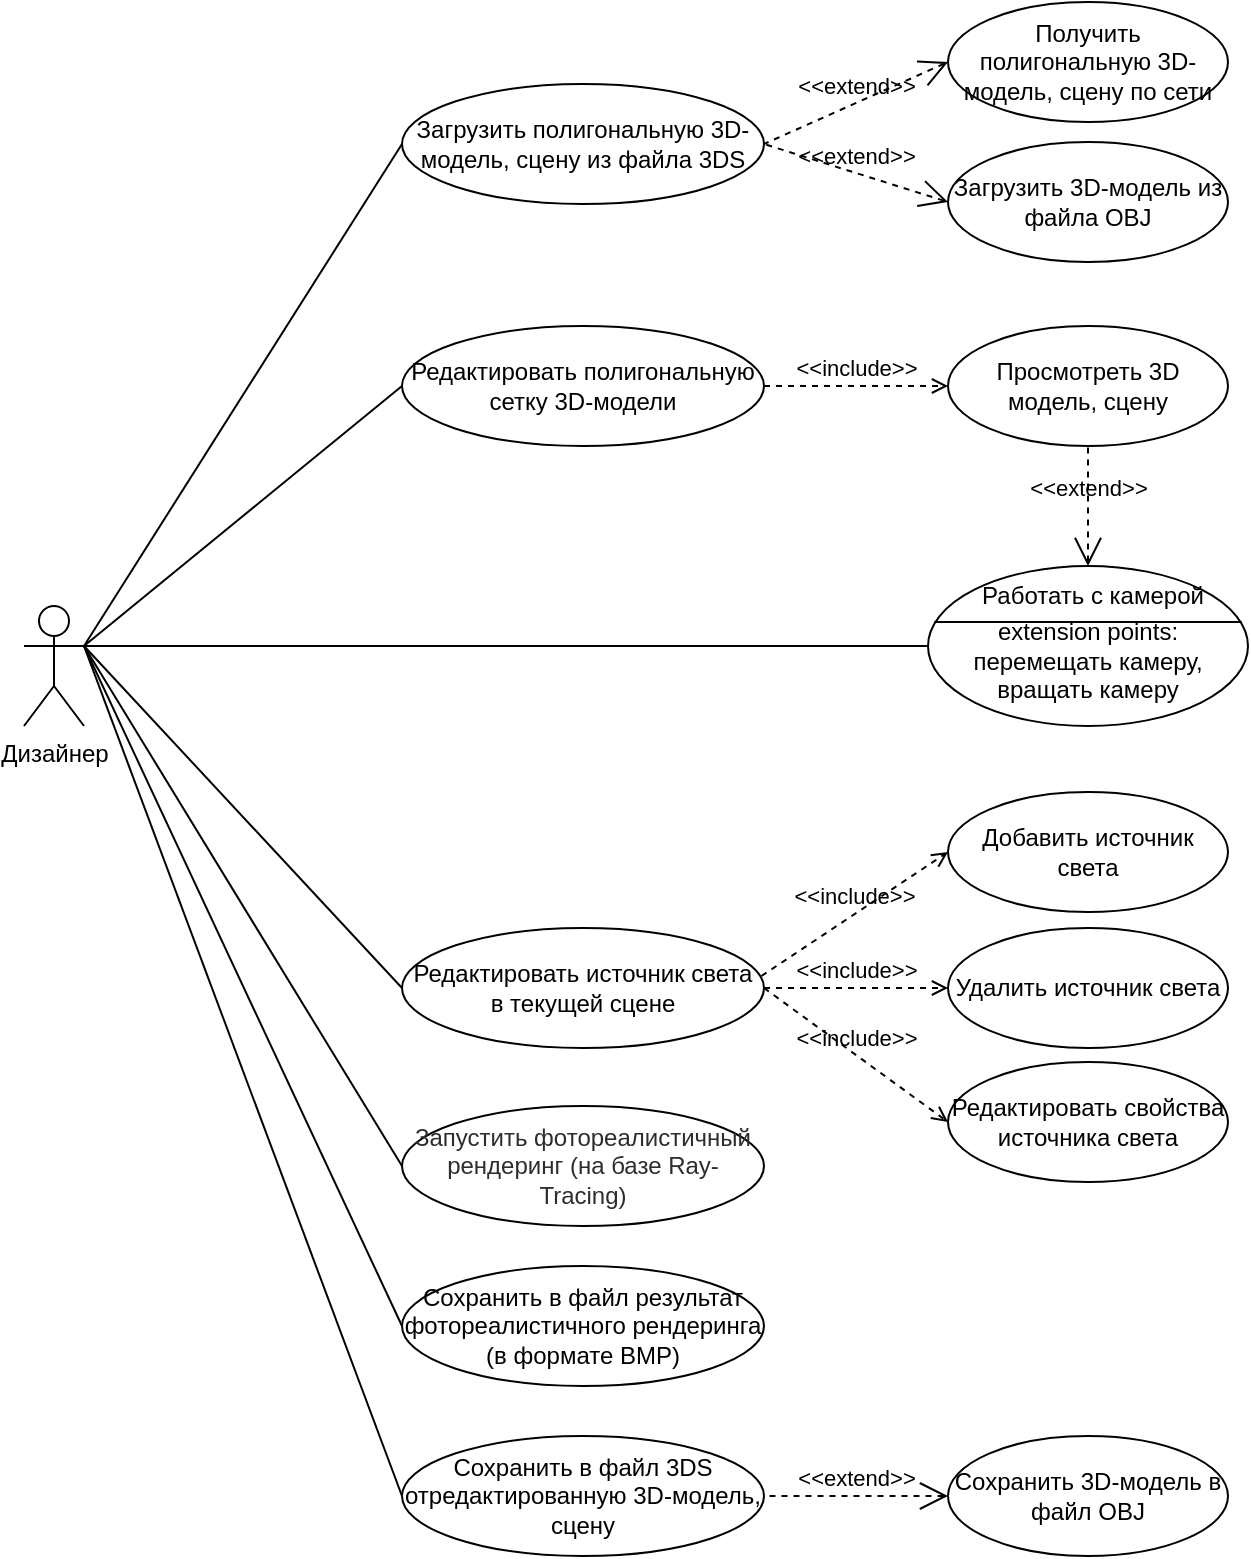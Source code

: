 <mxfile version="14.7.7" type="github">
  <diagram id="TTeWuGK_N1w3ZF10THAs" name="Use case">
    <mxGraphModel dx="868" dy="482" grid="1" gridSize="10" guides="1" tooltips="1" connect="1" arrows="1" fold="1" page="1" pageScale="1" pageWidth="827" pageHeight="1169" math="0" shadow="0">
      <root>
        <mxCell id="0" />
        <mxCell id="1" parent="0" />
        <mxCell id="73fXxVTonlHXJbU47xhf-3" value="Загрузить полигональную 3D-модель, сцену из файла 3DS" style="ellipse;whiteSpace=wrap;html=1;" parent="1" vertex="1">
          <mxGeometry x="239" y="81" width="181" height="60" as="geometry" />
        </mxCell>
        <mxCell id="lbsJYyYk9HFuzPzp5g4X-3" style="edgeStyle=none;rounded=0;orthogonalLoop=1;jettySize=auto;html=1;exitX=1;exitY=0.333;exitDx=0;exitDy=0;exitPerimeter=0;entryX=0;entryY=0.5;entryDx=0;entryDy=0;endArrow=none;endFill=0;" parent="1" source="73fXxVTonlHXJbU47xhf-4" target="73fXxVTonlHXJbU47xhf-3" edge="1">
          <mxGeometry relative="1" as="geometry" />
        </mxCell>
        <mxCell id="lbsJYyYk9HFuzPzp5g4X-4" style="edgeStyle=none;rounded=0;orthogonalLoop=1;jettySize=auto;html=1;exitX=1;exitY=0.333;exitDx=0;exitDy=0;exitPerimeter=0;entryX=0;entryY=0.5;entryDx=0;entryDy=0;endArrow=none;endFill=0;" parent="1" source="73fXxVTonlHXJbU47xhf-4" target="239sjALaaFQrel0IKYAk-21" edge="1">
          <mxGeometry relative="1" as="geometry" />
        </mxCell>
        <mxCell id="lbsJYyYk9HFuzPzp5g4X-7" style="edgeStyle=none;rounded=0;orthogonalLoop=1;jettySize=auto;html=1;exitX=1;exitY=0.333;exitDx=0;exitDy=0;exitPerimeter=0;entryX=0;entryY=0.5;entryDx=0;entryDy=0;endArrow=none;endFill=0;entryPerimeter=0;" parent="1" source="73fXxVTonlHXJbU47xhf-4" target="TU5F-Y49U0o-_bYxD-CY-3" edge="1">
          <mxGeometry relative="1" as="geometry" />
        </mxCell>
        <mxCell id="lbsJYyYk9HFuzPzp5g4X-10" style="edgeStyle=none;rounded=0;orthogonalLoop=1;jettySize=auto;html=1;exitX=1;exitY=0.333;exitDx=0;exitDy=0;exitPerimeter=0;entryX=0;entryY=0.5;entryDx=0;entryDy=0;endArrow=none;endFill=0;" parent="1" source="73fXxVTonlHXJbU47xhf-4" target="239sjALaaFQrel0IKYAk-28" edge="1">
          <mxGeometry relative="1" as="geometry" />
        </mxCell>
        <mxCell id="lbsJYyYk9HFuzPzp5g4X-11" style="edgeStyle=none;rounded=0;orthogonalLoop=1;jettySize=auto;html=1;exitX=1;exitY=0.333;exitDx=0;exitDy=0;exitPerimeter=0;entryX=0;entryY=0.5;entryDx=0;entryDy=0;endArrow=none;endFill=0;" parent="1" source="73fXxVTonlHXJbU47xhf-4" target="239sjALaaFQrel0IKYAk-29" edge="1">
          <mxGeometry relative="1" as="geometry" />
        </mxCell>
        <mxCell id="lbsJYyYk9HFuzPzp5g4X-12" style="edgeStyle=none;rounded=0;orthogonalLoop=1;jettySize=auto;html=1;exitX=1;exitY=0.333;exitDx=0;exitDy=0;exitPerimeter=0;entryX=0;entryY=0.5;entryDx=0;entryDy=0;endArrow=none;endFill=0;" parent="1" source="73fXxVTonlHXJbU47xhf-4" target="239sjALaaFQrel0IKYAk-23" edge="1">
          <mxGeometry relative="1" as="geometry" />
        </mxCell>
        <mxCell id="lbsJYyYk9HFuzPzp5g4X-13" style="edgeStyle=none;rounded=0;orthogonalLoop=1;jettySize=auto;html=1;exitX=1;exitY=0.333;exitDx=0;exitDy=0;exitPerimeter=0;entryX=0;entryY=0.5;entryDx=0;entryDy=0;endArrow=none;endFill=0;" parent="1" source="73fXxVTonlHXJbU47xhf-4" target="239sjALaaFQrel0IKYAk-22" edge="1">
          <mxGeometry relative="1" as="geometry" />
        </mxCell>
        <mxCell id="73fXxVTonlHXJbU47xhf-4" value="Дизайнер" style="shape=umlActor;verticalLabelPosition=bottom;verticalAlign=top;html=1;" parent="1" vertex="1">
          <mxGeometry x="50" y="342" width="30" height="60" as="geometry" />
        </mxCell>
        <mxCell id="239sjALaaFQrel0IKYAk-14" value="Просмотреть 3D модель, сцену" style="ellipse;whiteSpace=wrap;html=1;" parent="1" vertex="1">
          <mxGeometry x="512" y="202" width="140" height="60" as="geometry" />
        </mxCell>
        <mxCell id="239sjALaaFQrel0IKYAk-21" value="Редактировать полигональную сетку 3D-модели" style="ellipse;whiteSpace=wrap;html=1;" parent="1" vertex="1">
          <mxGeometry x="239" y="202" width="181" height="60" as="geometry" />
        </mxCell>
        <mxCell id="239sjALaaFQrel0IKYAk-22" value="Сохранить в файл 3DS отредактированную 3D-модель, сцену" style="ellipse;whiteSpace=wrap;html=1;" parent="1" vertex="1">
          <mxGeometry x="239" y="757" width="181" height="60" as="geometry" />
        </mxCell>
        <mxCell id="239sjALaaFQrel0IKYAk-23" value="Сохранить в файл результат фотореалистичного рендеринга (в формате BMP)" style="ellipse;whiteSpace=wrap;html=1;" parent="1" vertex="1">
          <mxGeometry x="239" y="672" width="181" height="60" as="geometry" />
        </mxCell>
        <mxCell id="239sjALaaFQrel0IKYAk-28" value="Редактировать источник света в текущей сцене" style="ellipse;whiteSpace=wrap;html=1;" parent="1" vertex="1">
          <mxGeometry x="239" y="503" width="181" height="60" as="geometry" />
        </mxCell>
        <mxCell id="239sjALaaFQrel0IKYAk-29" value="&lt;span id=&quot;docs-internal-guid-07935baf-7fff-c7c5-6f66-7052401fd73c&quot;&gt;&lt;span style=&quot;font-family: &amp;#34;arial&amp;#34; ; color: rgb(44 , 45 , 48) ; background-color: transparent ; vertical-align: baseline&quot;&gt;&lt;font style=&quot;font-size: 12px&quot;&gt;Запустить фотореалистичный рендеринг (на базе Ray-Tracing)&lt;/font&gt;&lt;/span&gt;&lt;/span&gt;" style="ellipse;whiteSpace=wrap;html=1;" parent="1" vertex="1">
          <mxGeometry x="239" y="592" width="181" height="60" as="geometry" />
        </mxCell>
        <mxCell id="TU5F-Y49U0o-_bYxD-CY-1" value="&amp;lt;&amp;lt;include&amp;gt;&amp;gt;" style="edgeStyle=none;html=1;endArrow=open;verticalAlign=bottom;dashed=1;labelBackgroundColor=none;exitX=1;exitY=0.5;exitDx=0;exitDy=0;entryX=0;entryY=0.5;entryDx=0;entryDy=0;" parent="1" source="239sjALaaFQrel0IKYAk-21" target="239sjALaaFQrel0IKYAk-14" edge="1">
          <mxGeometry width="160" relative="1" as="geometry">
            <mxPoint x="410" y="172" as="sourcePoint" />
            <mxPoint x="570" y="172" as="targetPoint" />
          </mxGeometry>
        </mxCell>
        <mxCell id="TU5F-Y49U0o-_bYxD-CY-2" value="&amp;lt;&amp;lt;extend&amp;gt;&amp;gt;" style="edgeStyle=none;html=1;startArrow=open;endArrow=none;startSize=12;verticalAlign=bottom;dashed=1;labelBackgroundColor=none;entryX=0.5;entryY=1;entryDx=0;entryDy=0;exitX=0.5;exitY=0;exitDx=0;exitDy=0;exitPerimeter=0;" parent="1" source="TU5F-Y49U0o-_bYxD-CY-3" target="239sjALaaFQrel0IKYAk-14" edge="1">
          <mxGeometry width="160" relative="1" as="geometry">
            <mxPoint x="637" y="152" as="sourcePoint" />
            <mxPoint x="797" y="152" as="targetPoint" />
          </mxGeometry>
        </mxCell>
        <mxCell id="TU5F-Y49U0o-_bYxD-CY-3" value="&lt;br&gt;extension points:&lt;br&gt;перемещать камеру, вращать камеру" style="html=1;shape=mxgraph.sysml.useCaseExtPt;whiteSpace=wrap;align=center;" parent="1" vertex="1">
          <mxGeometry x="502" y="322" width="160" height="80" as="geometry" />
        </mxCell>
        <mxCell id="TU5F-Y49U0o-_bYxD-CY-4" value="&lt;span style=&quot;font-weight: 400&quot;&gt;Работать с камерой&lt;/span&gt;" style="resizable=0;html=1;verticalAlign=middle;align=center;labelBackgroundColor=none;fontStyle=1;" parent="TU5F-Y49U0o-_bYxD-CY-3" connectable="0" vertex="1">
          <mxGeometry x="80" y="17" as="geometry">
            <mxPoint x="2" y="-2" as="offset" />
          </mxGeometry>
        </mxCell>
        <mxCell id="tiU-eMrbcyaUTcWXrpwR-1" value="Добавить источник света" style="ellipse;whiteSpace=wrap;html=1;" vertex="1" parent="1">
          <mxGeometry x="512" y="435" width="140" height="60" as="geometry" />
        </mxCell>
        <mxCell id="tiU-eMrbcyaUTcWXrpwR-2" value="Удалить источник света" style="ellipse;whiteSpace=wrap;html=1;" vertex="1" parent="1">
          <mxGeometry x="512" y="503" width="140" height="60" as="geometry" />
        </mxCell>
        <mxCell id="tiU-eMrbcyaUTcWXrpwR-3" value="Редактировать свойства источника света" style="ellipse;whiteSpace=wrap;html=1;" vertex="1" parent="1">
          <mxGeometry x="512" y="570" width="140" height="60" as="geometry" />
        </mxCell>
        <mxCell id="tiU-eMrbcyaUTcWXrpwR-4" value="&amp;lt;&amp;lt;include&amp;gt;&amp;gt;" style="edgeStyle=none;html=1;endArrow=open;verticalAlign=bottom;dashed=1;labelBackgroundColor=none;exitX=0.993;exitY=0.4;exitDx=0;exitDy=0;exitPerimeter=0;entryX=0;entryY=0.5;entryDx=0;entryDy=0;" edge="1" parent="1" source="239sjALaaFQrel0IKYAk-28" target="tiU-eMrbcyaUTcWXrpwR-1">
          <mxGeometry width="160" relative="1" as="geometry">
            <mxPoint x="340" y="464.5" as="sourcePoint" />
            <mxPoint x="440" y="465" as="targetPoint" />
          </mxGeometry>
        </mxCell>
        <mxCell id="tiU-eMrbcyaUTcWXrpwR-5" value="&amp;lt;&amp;lt;include&amp;gt;&amp;gt;" style="edgeStyle=none;html=1;endArrow=open;verticalAlign=bottom;dashed=1;labelBackgroundColor=none;exitX=1;exitY=0.5;exitDx=0;exitDy=0;" edge="1" parent="1" source="239sjALaaFQrel0IKYAk-28" target="tiU-eMrbcyaUTcWXrpwR-2">
          <mxGeometry width="160" relative="1" as="geometry">
            <mxPoint x="388.02" y="537" as="sourcePoint" />
            <mxPoint x="450" y="475" as="targetPoint" />
          </mxGeometry>
        </mxCell>
        <mxCell id="tiU-eMrbcyaUTcWXrpwR-6" value="&amp;lt;&amp;lt;include&amp;gt;&amp;gt;" style="edgeStyle=none;html=1;endArrow=open;verticalAlign=bottom;dashed=1;labelBackgroundColor=none;exitX=1;exitY=0.5;exitDx=0;exitDy=0;entryX=0;entryY=0.5;entryDx=0;entryDy=0;" edge="1" parent="1" source="239sjALaaFQrel0IKYAk-28" target="tiU-eMrbcyaUTcWXrpwR-3">
          <mxGeometry width="160" relative="1" as="geometry">
            <mxPoint x="398.02" y="547" as="sourcePoint" />
            <mxPoint x="460" y="485" as="targetPoint" />
          </mxGeometry>
        </mxCell>
        <mxCell id="tiU-eMrbcyaUTcWXrpwR-7" value="Получить полигональную 3D-модель, сцену по сети" style="ellipse;whiteSpace=wrap;html=1;" vertex="1" parent="1">
          <mxGeometry x="512" y="40" width="140" height="60" as="geometry" />
        </mxCell>
        <mxCell id="tiU-eMrbcyaUTcWXrpwR-8" value="&amp;lt;&amp;lt;extend&amp;gt;&amp;gt;" style="edgeStyle=none;html=1;startArrow=open;endArrow=none;startSize=12;verticalAlign=bottom;dashed=1;labelBackgroundColor=none;entryX=1;entryY=0.5;entryDx=0;entryDy=0;exitX=0;exitY=0.5;exitDx=0;exitDy=0;" edge="1" parent="1" source="tiU-eMrbcyaUTcWXrpwR-7" target="73fXxVTonlHXJbU47xhf-3">
          <mxGeometry width="160" relative="1" as="geometry">
            <mxPoint x="414" y="150" as="sourcePoint" />
            <mxPoint x="414" y="90" as="targetPoint" />
          </mxGeometry>
        </mxCell>
        <mxCell id="tiU-eMrbcyaUTcWXrpwR-9" value="Загрузить 3D-модель из файла OBJ" style="ellipse;whiteSpace=wrap;html=1;" vertex="1" parent="1">
          <mxGeometry x="512" y="110" width="140" height="60" as="geometry" />
        </mxCell>
        <mxCell id="tiU-eMrbcyaUTcWXrpwR-10" value="&amp;lt;&amp;lt;extend&amp;gt;&amp;gt;" style="edgeStyle=none;html=1;startArrow=open;endArrow=none;startSize=12;verticalAlign=bottom;dashed=1;labelBackgroundColor=none;entryX=1;entryY=0.5;entryDx=0;entryDy=0;exitX=0;exitY=0.5;exitDx=0;exitDy=0;" edge="1" parent="1" source="tiU-eMrbcyaUTcWXrpwR-9" target="73fXxVTonlHXJbU47xhf-3">
          <mxGeometry width="160" relative="1" as="geometry">
            <mxPoint x="490" y="80" as="sourcePoint" />
            <mxPoint x="389" y="121" as="targetPoint" />
          </mxGeometry>
        </mxCell>
        <mxCell id="tiU-eMrbcyaUTcWXrpwR-11" value="Сохранить 3D-модель в файл OBJ" style="ellipse;whiteSpace=wrap;html=1;" vertex="1" parent="1">
          <mxGeometry x="512" y="757" width="140" height="60" as="geometry" />
        </mxCell>
        <mxCell id="tiU-eMrbcyaUTcWXrpwR-13" value="&amp;lt;&amp;lt;extend&amp;gt;&amp;gt;" style="edgeStyle=none;html=1;startArrow=open;endArrow=none;startSize=12;verticalAlign=bottom;dashed=1;labelBackgroundColor=none;entryX=1;entryY=0.5;entryDx=0;entryDy=0;exitX=0;exitY=0.5;exitDx=0;exitDy=0;" edge="1" parent="1" source="tiU-eMrbcyaUTcWXrpwR-11" target="239sjALaaFQrel0IKYAk-22">
          <mxGeometry width="160" relative="1" as="geometry">
            <mxPoint x="751" y="570" as="sourcePoint" />
            <mxPoint x="650" y="541" as="targetPoint" />
          </mxGeometry>
        </mxCell>
      </root>
    </mxGraphModel>
  </diagram>
</mxfile>
